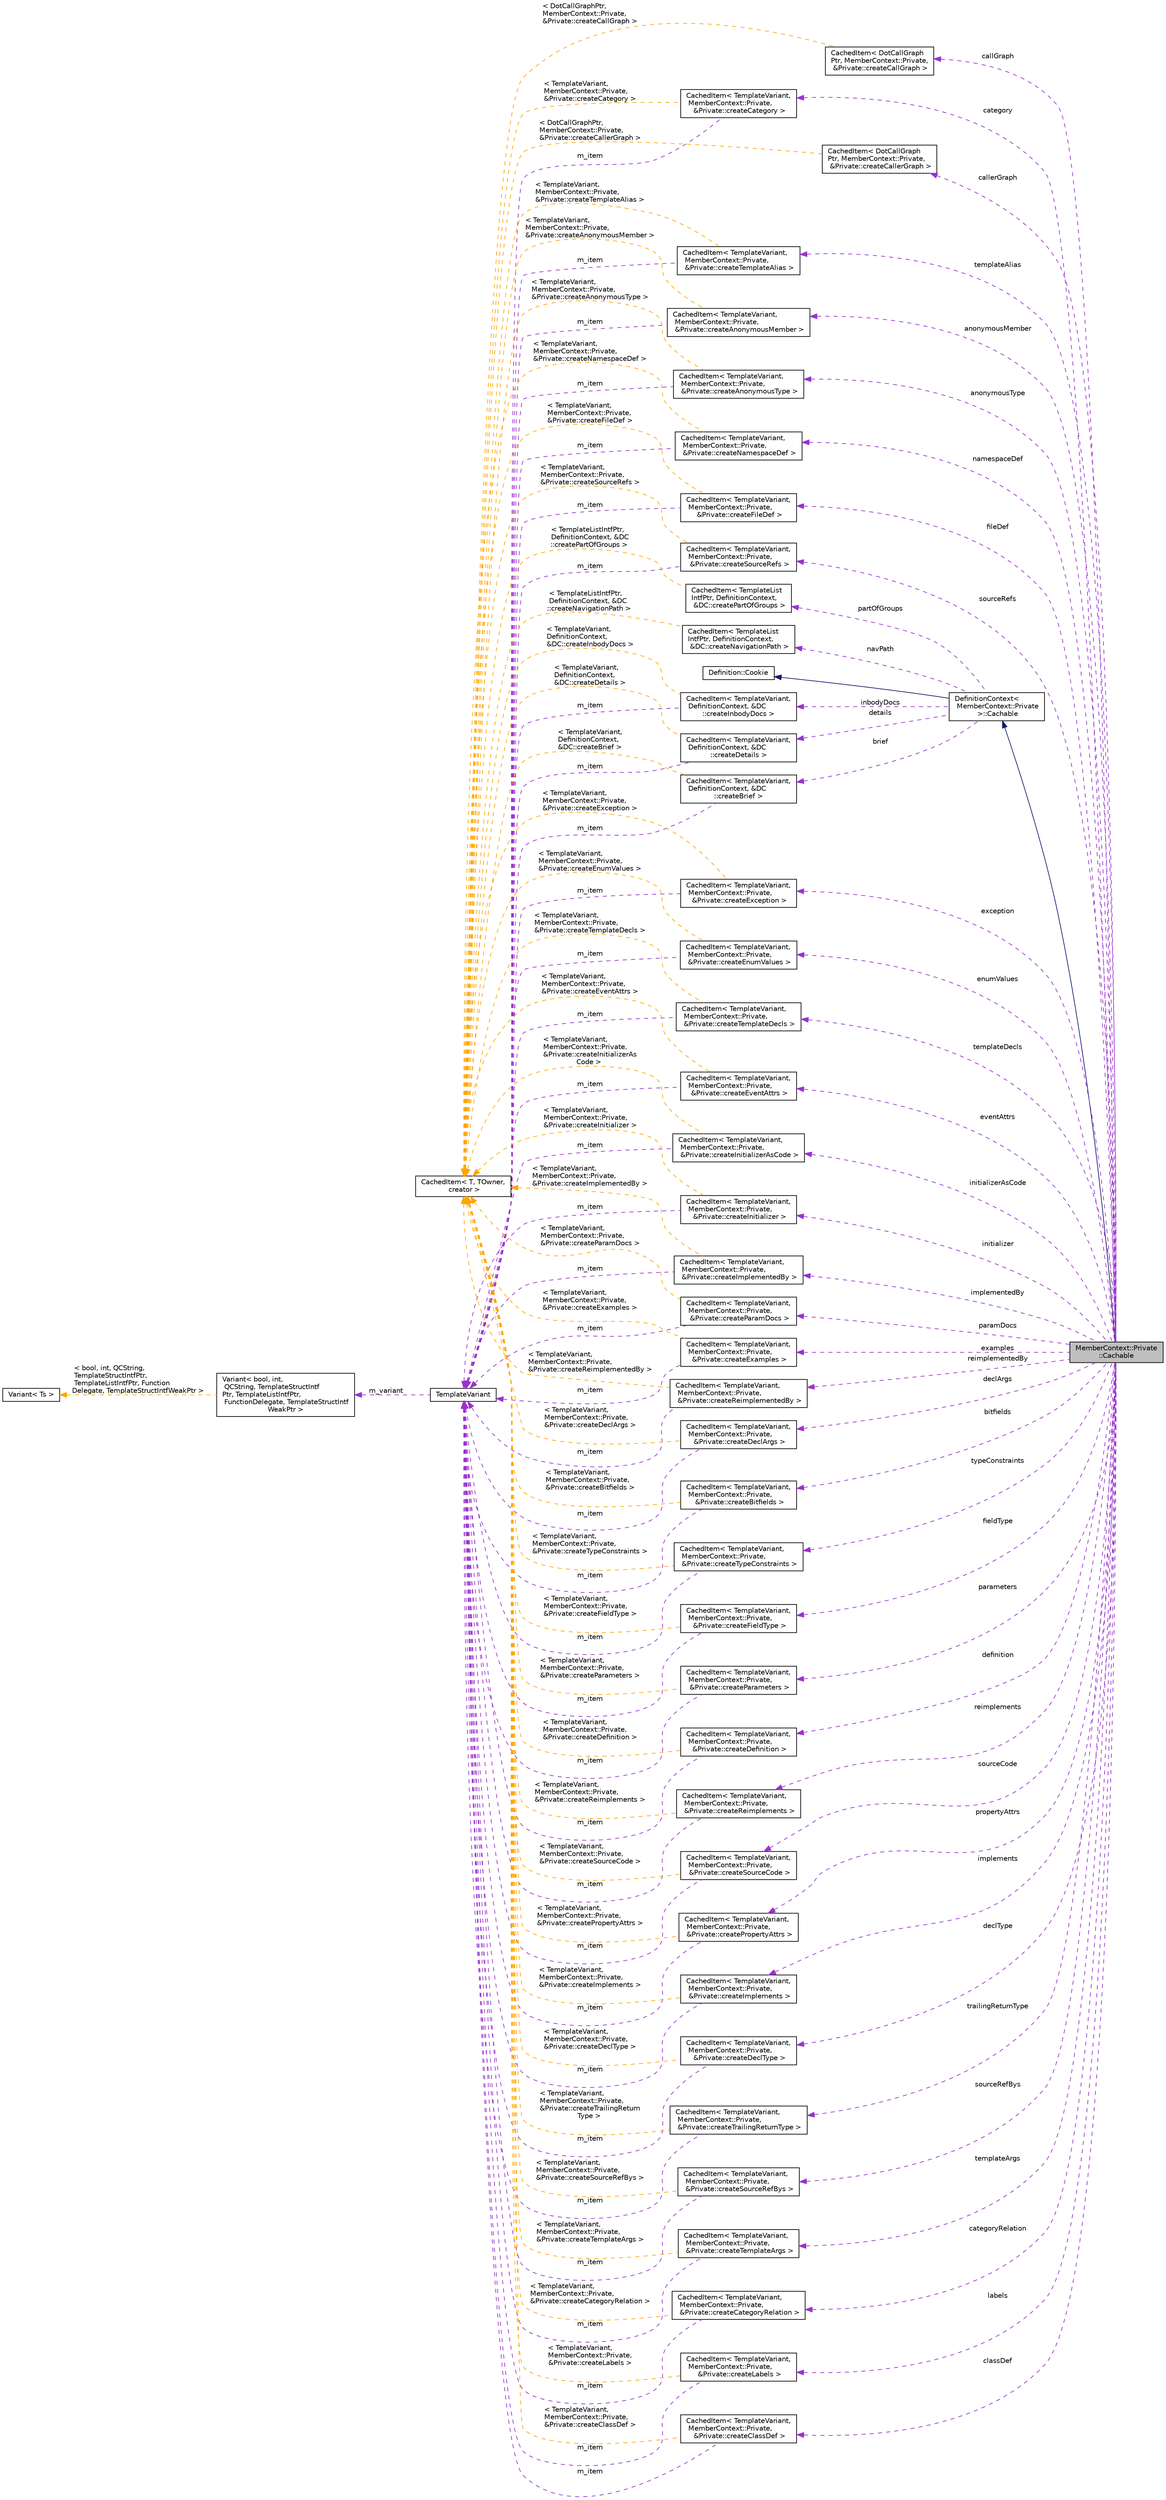 digraph "MemberContext::Private::Cachable"
{
 // INTERACTIVE_SVG=YES
 // LATEX_PDF_SIZE
  edge [fontname="Helvetica",fontsize="10",labelfontname="Helvetica",labelfontsize="10"];
  node [fontname="Helvetica",fontsize="10",shape=record];
  rankdir="LR";
  Node1 [label="MemberContext::Private\l::Cachable",height=0.2,width=0.4,color="black", fillcolor="grey75", style="filled", fontcolor="black",tooltip=" "];
  Node2 -> Node1 [dir="back",color="midnightblue",fontsize="10",style="solid",fontname="Helvetica"];
  Node2 [label="DefinitionContext\<\l MemberContext::Private\l \>::Cachable",height=0.2,width=0.4,color="black", fillcolor="white", style="filled",URL="$d9/d7b/struct_definition_context_1_1_cachable.html",tooltip=" "];
  Node3 -> Node2 [dir="back",color="midnightblue",fontsize="10",style="solid",fontname="Helvetica"];
  Node3 [label="Definition::Cookie",height=0.2,width=0.4,color="black", fillcolor="white", style="filled",URL="$d1/d2f/struct_definition_1_1_cookie.html",tooltip=" "];
  Node4 -> Node2 [dir="back",color="darkorchid3",fontsize="10",style="dashed",label=" details" ,fontname="Helvetica"];
  Node4 [label="CachedItem\< TemplateVariant,\l DefinitionContext, &DC\l::createDetails \>",height=0.2,width=0.4,color="black", fillcolor="white", style="filled",URL="$d7/dc1/class_cached_item.html",tooltip=" "];
  Node5 -> Node4 [dir="back",color="darkorchid3",fontsize="10",style="dashed",label=" m_item" ,fontname="Helvetica"];
  Node5 [label="TemplateVariant",height=0.2,width=0.4,color="black", fillcolor="white", style="filled",URL="$d1/dba/class_template_variant.html",tooltip="Variant type which can hold one value of a fixed set of types."];
  Node6 -> Node5 [dir="back",color="darkorchid3",fontsize="10",style="dashed",label=" m_variant" ,fontname="Helvetica"];
  Node6 [label="Variant\< bool, int,\l QCString, TemplateStructIntf\lPtr, TemplateListIntfPtr,\l FunctionDelegate, TemplateStructIntf\lWeakPtr \>",height=0.2,width=0.4,color="black", fillcolor="white", style="filled",URL="$de/d1e/struct_variant.html",tooltip=" "];
  Node7 -> Node6 [dir="back",color="orange",fontsize="10",style="dashed",label=" \< bool, int, QCString,\l TemplateStructIntfPtr,\l TemplateListIntfPtr, Function\lDelegate, TemplateStructIntfWeakPtr \>" ,fontname="Helvetica"];
  Node7 [label="Variant\< Ts \>",height=0.2,width=0.4,color="black", fillcolor="white", style="filled",URL="$de/d1e/struct_variant.html",tooltip="Implementation of a variant container (similar to C++17's std::variant)."];
  Node8 -> Node4 [dir="back",color="orange",fontsize="10",style="dashed",label=" \< TemplateVariant,\l DefinitionContext,\l &DC::createDetails \>" ,fontname="Helvetica"];
  Node8 [label="CachedItem\< T, TOwner,\l creator \>",height=0.2,width=0.4,color="black", fillcolor="white", style="filled",URL="$d7/dc1/class_cached_item.html",tooltip="Wrapper for data that needs to be cached."];
  Node9 -> Node2 [dir="back",color="darkorchid3",fontsize="10",style="dashed",label=" brief" ,fontname="Helvetica"];
  Node9 [label="CachedItem\< TemplateVariant,\l DefinitionContext, &DC\l::createBrief \>",height=0.2,width=0.4,color="black", fillcolor="white", style="filled",URL="$d7/dc1/class_cached_item.html",tooltip=" "];
  Node5 -> Node9 [dir="back",color="darkorchid3",fontsize="10",style="dashed",label=" m_item" ,fontname="Helvetica"];
  Node8 -> Node9 [dir="back",color="orange",fontsize="10",style="dashed",label=" \< TemplateVariant,\l DefinitionContext,\l &DC::createBrief \>" ,fontname="Helvetica"];
  Node10 -> Node2 [dir="back",color="darkorchid3",fontsize="10",style="dashed",label=" navPath" ,fontname="Helvetica"];
  Node10 [label="CachedItem\< TemplateList\lIntfPtr, DefinitionContext,\l &DC::createNavigationPath \>",height=0.2,width=0.4,color="black", fillcolor="white", style="filled",URL="$d7/dc1/class_cached_item.html",tooltip=" "];
  Node8 -> Node10 [dir="back",color="orange",fontsize="10",style="dashed",label=" \< TemplateListIntfPtr,\l DefinitionContext, &DC\l::createNavigationPath \>" ,fontname="Helvetica"];
  Node11 -> Node2 [dir="back",color="darkorchid3",fontsize="10",style="dashed",label=" partOfGroups" ,fontname="Helvetica"];
  Node11 [label="CachedItem\< TemplateList\lIntfPtr, DefinitionContext,\l &DC::createPartOfGroups \>",height=0.2,width=0.4,color="black", fillcolor="white", style="filled",URL="$d7/dc1/class_cached_item.html",tooltip=" "];
  Node8 -> Node11 [dir="back",color="orange",fontsize="10",style="dashed",label=" \< TemplateListIntfPtr,\l DefinitionContext, &DC\l::createPartOfGroups \>" ,fontname="Helvetica"];
  Node12 -> Node2 [dir="back",color="darkorchid3",fontsize="10",style="dashed",label=" inbodyDocs" ,fontname="Helvetica"];
  Node12 [label="CachedItem\< TemplateVariant,\l DefinitionContext, &DC\l::createInbodyDocs \>",height=0.2,width=0.4,color="black", fillcolor="white", style="filled",URL="$d7/dc1/class_cached_item.html",tooltip=" "];
  Node5 -> Node12 [dir="back",color="darkorchid3",fontsize="10",style="dashed",label=" m_item" ,fontname="Helvetica"];
  Node8 -> Node12 [dir="back",color="orange",fontsize="10",style="dashed",label=" \< TemplateVariant,\l DefinitionContext,\l &DC::createInbodyDocs \>" ,fontname="Helvetica"];
  Node13 -> Node1 [dir="back",color="darkorchid3",fontsize="10",style="dashed",label=" anonymousMember" ,fontname="Helvetica"];
  Node13 [label="CachedItem\< TemplateVariant,\l MemberContext::Private,\l &Private::createAnonymousMember \>",height=0.2,width=0.4,color="black", fillcolor="white", style="filled",URL="$d7/dc1/class_cached_item.html",tooltip=" "];
  Node5 -> Node13 [dir="back",color="darkorchid3",fontsize="10",style="dashed",label=" m_item" ,fontname="Helvetica"];
  Node8 -> Node13 [dir="back",color="orange",fontsize="10",style="dashed",label=" \< TemplateVariant,\l MemberContext::Private,\l &Private::createAnonymousMember \>" ,fontname="Helvetica"];
  Node14 -> Node1 [dir="back",color="darkorchid3",fontsize="10",style="dashed",label=" fileDef" ,fontname="Helvetica"];
  Node14 [label="CachedItem\< TemplateVariant,\l MemberContext::Private,\l &Private::createFileDef \>",height=0.2,width=0.4,color="black", fillcolor="white", style="filled",URL="$d7/dc1/class_cached_item.html",tooltip=" "];
  Node5 -> Node14 [dir="back",color="darkorchid3",fontsize="10",style="dashed",label=" m_item" ,fontname="Helvetica"];
  Node8 -> Node14 [dir="back",color="orange",fontsize="10",style="dashed",label=" \< TemplateVariant,\l MemberContext::Private,\l &Private::createFileDef \>" ,fontname="Helvetica"];
  Node15 -> Node1 [dir="back",color="darkorchid3",fontsize="10",style="dashed",label=" sourceRefs" ,fontname="Helvetica"];
  Node15 [label="CachedItem\< TemplateVariant,\l MemberContext::Private,\l &Private::createSourceRefs \>",height=0.2,width=0.4,color="black", fillcolor="white", style="filled",URL="$d7/dc1/class_cached_item.html",tooltip=" "];
  Node5 -> Node15 [dir="back",color="darkorchid3",fontsize="10",style="dashed",label=" m_item" ,fontname="Helvetica"];
  Node8 -> Node15 [dir="back",color="orange",fontsize="10",style="dashed",label=" \< TemplateVariant,\l MemberContext::Private,\l &Private::createSourceRefs \>" ,fontname="Helvetica"];
  Node16 -> Node1 [dir="back",color="darkorchid3",fontsize="10",style="dashed",label=" paramDocs" ,fontname="Helvetica"];
  Node16 [label="CachedItem\< TemplateVariant,\l MemberContext::Private,\l &Private::createParamDocs \>",height=0.2,width=0.4,color="black", fillcolor="white", style="filled",URL="$d7/dc1/class_cached_item.html",tooltip=" "];
  Node5 -> Node16 [dir="back",color="darkorchid3",fontsize="10",style="dashed",label=" m_item" ,fontname="Helvetica"];
  Node8 -> Node16 [dir="back",color="orange",fontsize="10",style="dashed",label=" \< TemplateVariant,\l MemberContext::Private,\l &Private::createParamDocs \>" ,fontname="Helvetica"];
  Node17 -> Node1 [dir="back",color="darkorchid3",fontsize="10",style="dashed",label=" exception" ,fontname="Helvetica"];
  Node17 [label="CachedItem\< TemplateVariant,\l MemberContext::Private,\l &Private::createException \>",height=0.2,width=0.4,color="black", fillcolor="white", style="filled",URL="$d7/dc1/class_cached_item.html",tooltip=" "];
  Node5 -> Node17 [dir="back",color="darkorchid3",fontsize="10",style="dashed",label=" m_item" ,fontname="Helvetica"];
  Node8 -> Node17 [dir="back",color="orange",fontsize="10",style="dashed",label=" \< TemplateVariant,\l MemberContext::Private,\l &Private::createException \>" ,fontname="Helvetica"];
  Node18 -> Node1 [dir="back",color="darkorchid3",fontsize="10",style="dashed",label=" trailingReturnType" ,fontname="Helvetica"];
  Node18 [label="CachedItem\< TemplateVariant,\l MemberContext::Private,\l &Private::createTrailingReturnType \>",height=0.2,width=0.4,color="black", fillcolor="white", style="filled",URL="$d7/dc1/class_cached_item.html",tooltip=" "];
  Node5 -> Node18 [dir="back",color="darkorchid3",fontsize="10",style="dashed",label=" m_item" ,fontname="Helvetica"];
  Node8 -> Node18 [dir="back",color="orange",fontsize="10",style="dashed",label=" \< TemplateVariant,\l MemberContext::Private,\l &Private::createTrailingReturn\lType \>" ,fontname="Helvetica"];
  Node19 -> Node1 [dir="back",color="darkorchid3",fontsize="10",style="dashed",label=" propertyAttrs" ,fontname="Helvetica"];
  Node19 [label="CachedItem\< TemplateVariant,\l MemberContext::Private,\l &Private::createPropertyAttrs \>",height=0.2,width=0.4,color="black", fillcolor="white", style="filled",URL="$d7/dc1/class_cached_item.html",tooltip=" "];
  Node5 -> Node19 [dir="back",color="darkorchid3",fontsize="10",style="dashed",label=" m_item" ,fontname="Helvetica"];
  Node8 -> Node19 [dir="back",color="orange",fontsize="10",style="dashed",label=" \< TemplateVariant,\l MemberContext::Private,\l &Private::createPropertyAttrs \>" ,fontname="Helvetica"];
  Node20 -> Node1 [dir="back",color="darkorchid3",fontsize="10",style="dashed",label=" templateAlias" ,fontname="Helvetica"];
  Node20 [label="CachedItem\< TemplateVariant,\l MemberContext::Private,\l &Private::createTemplateAlias \>",height=0.2,width=0.4,color="black", fillcolor="white", style="filled",URL="$d7/dc1/class_cached_item.html",tooltip=" "];
  Node5 -> Node20 [dir="back",color="darkorchid3",fontsize="10",style="dashed",label=" m_item" ,fontname="Helvetica"];
  Node8 -> Node20 [dir="back",color="orange",fontsize="10",style="dashed",label=" \< TemplateVariant,\l MemberContext::Private,\l &Private::createTemplateAlias \>" ,fontname="Helvetica"];
  Node21 -> Node1 [dir="back",color="darkorchid3",fontsize="10",style="dashed",label=" implementedBy" ,fontname="Helvetica"];
  Node21 [label="CachedItem\< TemplateVariant,\l MemberContext::Private,\l &Private::createImplementedBy \>",height=0.2,width=0.4,color="black", fillcolor="white", style="filled",URL="$d7/dc1/class_cached_item.html",tooltip=" "];
  Node5 -> Node21 [dir="back",color="darkorchid3",fontsize="10",style="dashed",label=" m_item" ,fontname="Helvetica"];
  Node8 -> Node21 [dir="back",color="orange",fontsize="10",style="dashed",label=" \< TemplateVariant,\l MemberContext::Private,\l &Private::createImplementedBy \>" ,fontname="Helvetica"];
  Node22 -> Node1 [dir="back",color="darkorchid3",fontsize="10",style="dashed",label=" namespaceDef" ,fontname="Helvetica"];
  Node22 [label="CachedItem\< TemplateVariant,\l MemberContext::Private,\l &Private::createNamespaceDef \>",height=0.2,width=0.4,color="black", fillcolor="white", style="filled",URL="$d7/dc1/class_cached_item.html",tooltip=" "];
  Node5 -> Node22 [dir="back",color="darkorchid3",fontsize="10",style="dashed",label=" m_item" ,fontname="Helvetica"];
  Node8 -> Node22 [dir="back",color="orange",fontsize="10",style="dashed",label=" \< TemplateVariant,\l MemberContext::Private,\l &Private::createNamespaceDef \>" ,fontname="Helvetica"];
  Node23 -> Node1 [dir="back",color="darkorchid3",fontsize="10",style="dashed",label=" initializer" ,fontname="Helvetica"];
  Node23 [label="CachedItem\< TemplateVariant,\l MemberContext::Private,\l &Private::createInitializer \>",height=0.2,width=0.4,color="black", fillcolor="white", style="filled",URL="$d7/dc1/class_cached_item.html",tooltip=" "];
  Node5 -> Node23 [dir="back",color="darkorchid3",fontsize="10",style="dashed",label=" m_item" ,fontname="Helvetica"];
  Node8 -> Node23 [dir="back",color="orange",fontsize="10",style="dashed",label=" \< TemplateVariant,\l MemberContext::Private,\l &Private::createInitializer \>" ,fontname="Helvetica"];
  Node24 -> Node1 [dir="back",color="darkorchid3",fontsize="10",style="dashed",label=" labels" ,fontname="Helvetica"];
  Node24 [label="CachedItem\< TemplateVariant,\l MemberContext::Private,\l &Private::createLabels \>",height=0.2,width=0.4,color="black", fillcolor="white", style="filled",URL="$d7/dc1/class_cached_item.html",tooltip=" "];
  Node5 -> Node24 [dir="back",color="darkorchid3",fontsize="10",style="dashed",label=" m_item" ,fontname="Helvetica"];
  Node8 -> Node24 [dir="back",color="orange",fontsize="10",style="dashed",label=" \< TemplateVariant,\l MemberContext::Private,\l &Private::createLabels \>" ,fontname="Helvetica"];
  Node25 -> Node1 [dir="back",color="darkorchid3",fontsize="10",style="dashed",label=" templateDecls" ,fontname="Helvetica"];
  Node25 [label="CachedItem\< TemplateVariant,\l MemberContext::Private,\l &Private::createTemplateDecls \>",height=0.2,width=0.4,color="black", fillcolor="white", style="filled",URL="$d7/dc1/class_cached_item.html",tooltip=" "];
  Node5 -> Node25 [dir="back",color="darkorchid3",fontsize="10",style="dashed",label=" m_item" ,fontname="Helvetica"];
  Node8 -> Node25 [dir="back",color="orange",fontsize="10",style="dashed",label=" \< TemplateVariant,\l MemberContext::Private,\l &Private::createTemplateDecls \>" ,fontname="Helvetica"];
  Node26 -> Node1 [dir="back",color="darkorchid3",fontsize="10",style="dashed",label=" parameters" ,fontname="Helvetica"];
  Node26 [label="CachedItem\< TemplateVariant,\l MemberContext::Private,\l &Private::createParameters \>",height=0.2,width=0.4,color="black", fillcolor="white", style="filled",URL="$d7/dc1/class_cached_item.html",tooltip=" "];
  Node5 -> Node26 [dir="back",color="darkorchid3",fontsize="10",style="dashed",label=" m_item" ,fontname="Helvetica"];
  Node8 -> Node26 [dir="back",color="orange",fontsize="10",style="dashed",label=" \< TemplateVariant,\l MemberContext::Private,\l &Private::createParameters \>" ,fontname="Helvetica"];
  Node27 -> Node1 [dir="back",color="darkorchid3",fontsize="10",style="dashed",label=" sourceRefBys" ,fontname="Helvetica"];
  Node27 [label="CachedItem\< TemplateVariant,\l MemberContext::Private,\l &Private::createSourceRefBys \>",height=0.2,width=0.4,color="black", fillcolor="white", style="filled",URL="$d7/dc1/class_cached_item.html",tooltip=" "];
  Node5 -> Node27 [dir="back",color="darkorchid3",fontsize="10",style="dashed",label=" m_item" ,fontname="Helvetica"];
  Node8 -> Node27 [dir="back",color="orange",fontsize="10",style="dashed",label=" \< TemplateVariant,\l MemberContext::Private,\l &Private::createSourceRefBys \>" ,fontname="Helvetica"];
  Node28 -> Node1 [dir="back",color="darkorchid3",fontsize="10",style="dashed",label=" implements" ,fontname="Helvetica"];
  Node28 [label="CachedItem\< TemplateVariant,\l MemberContext::Private,\l &Private::createImplements \>",height=0.2,width=0.4,color="black", fillcolor="white", style="filled",URL="$d7/dc1/class_cached_item.html",tooltip=" "];
  Node5 -> Node28 [dir="back",color="darkorchid3",fontsize="10",style="dashed",label=" m_item" ,fontname="Helvetica"];
  Node8 -> Node28 [dir="back",color="orange",fontsize="10",style="dashed",label=" \< TemplateVariant,\l MemberContext::Private,\l &Private::createImplements \>" ,fontname="Helvetica"];
  Node29 -> Node1 [dir="back",color="darkorchid3",fontsize="10",style="dashed",label=" eventAttrs" ,fontname="Helvetica"];
  Node29 [label="CachedItem\< TemplateVariant,\l MemberContext::Private,\l &Private::createEventAttrs \>",height=0.2,width=0.4,color="black", fillcolor="white", style="filled",URL="$d7/dc1/class_cached_item.html",tooltip=" "];
  Node5 -> Node29 [dir="back",color="darkorchid3",fontsize="10",style="dashed",label=" m_item" ,fontname="Helvetica"];
  Node8 -> Node29 [dir="back",color="orange",fontsize="10",style="dashed",label=" \< TemplateVariant,\l MemberContext::Private,\l &Private::createEventAttrs \>" ,fontname="Helvetica"];
  Node30 -> Node1 [dir="back",color="darkorchid3",fontsize="10",style="dashed",label=" bitfields" ,fontname="Helvetica"];
  Node30 [label="CachedItem\< TemplateVariant,\l MemberContext::Private,\l &Private::createBitfields \>",height=0.2,width=0.4,color="black", fillcolor="white", style="filled",URL="$d7/dc1/class_cached_item.html",tooltip=" "];
  Node5 -> Node30 [dir="back",color="darkorchid3",fontsize="10",style="dashed",label=" m_item" ,fontname="Helvetica"];
  Node8 -> Node30 [dir="back",color="orange",fontsize="10",style="dashed",label=" \< TemplateVariant,\l MemberContext::Private,\l &Private::createBitfields \>" ,fontname="Helvetica"];
  Node31 -> Node1 [dir="back",color="darkorchid3",fontsize="10",style="dashed",label=" sourceCode" ,fontname="Helvetica"];
  Node31 [label="CachedItem\< TemplateVariant,\l MemberContext::Private,\l &Private::createSourceCode \>",height=0.2,width=0.4,color="black", fillcolor="white", style="filled",URL="$d7/dc1/class_cached_item.html",tooltip=" "];
  Node5 -> Node31 [dir="back",color="darkorchid3",fontsize="10",style="dashed",label=" m_item" ,fontname="Helvetica"];
  Node8 -> Node31 [dir="back",color="orange",fontsize="10",style="dashed",label=" \< TemplateVariant,\l MemberContext::Private,\l &Private::createSourceCode \>" ,fontname="Helvetica"];
  Node32 -> Node1 [dir="back",color="darkorchid3",fontsize="10",style="dashed",label=" anonymousType" ,fontname="Helvetica"];
  Node32 [label="CachedItem\< TemplateVariant,\l MemberContext::Private,\l &Private::createAnonymousType \>",height=0.2,width=0.4,color="black", fillcolor="white", style="filled",URL="$d7/dc1/class_cached_item.html",tooltip=" "];
  Node5 -> Node32 [dir="back",color="darkorchid3",fontsize="10",style="dashed",label=" m_item" ,fontname="Helvetica"];
  Node8 -> Node32 [dir="back",color="orange",fontsize="10",style="dashed",label=" \< TemplateVariant,\l MemberContext::Private,\l &Private::createAnonymousType \>" ,fontname="Helvetica"];
  Node33 -> Node1 [dir="back",color="darkorchid3",fontsize="10",style="dashed",label=" examples" ,fontname="Helvetica"];
  Node33 [label="CachedItem\< TemplateVariant,\l MemberContext::Private,\l &Private::createExamples \>",height=0.2,width=0.4,color="black", fillcolor="white", style="filled",URL="$d7/dc1/class_cached_item.html",tooltip=" "];
  Node5 -> Node33 [dir="back",color="darkorchid3",fontsize="10",style="dashed",label=" m_item" ,fontname="Helvetica"];
  Node8 -> Node33 [dir="back",color="orange",fontsize="10",style="dashed",label=" \< TemplateVariant,\l MemberContext::Private,\l &Private::createExamples \>" ,fontname="Helvetica"];
  Node34 -> Node1 [dir="back",color="darkorchid3",fontsize="10",style="dashed",label=" reimplementedBy" ,fontname="Helvetica"];
  Node34 [label="CachedItem\< TemplateVariant,\l MemberContext::Private,\l &Private::createReimplementedBy \>",height=0.2,width=0.4,color="black", fillcolor="white", style="filled",URL="$d7/dc1/class_cached_item.html",tooltip=" "];
  Node5 -> Node34 [dir="back",color="darkorchid3",fontsize="10",style="dashed",label=" m_item" ,fontname="Helvetica"];
  Node8 -> Node34 [dir="back",color="orange",fontsize="10",style="dashed",label=" \< TemplateVariant,\l MemberContext::Private,\l &Private::createReimplementedBy \>" ,fontname="Helvetica"];
  Node35 -> Node1 [dir="back",color="darkorchid3",fontsize="10",style="dashed",label=" reimplements" ,fontname="Helvetica"];
  Node35 [label="CachedItem\< TemplateVariant,\l MemberContext::Private,\l &Private::createReimplements \>",height=0.2,width=0.4,color="black", fillcolor="white", style="filled",URL="$d7/dc1/class_cached_item.html",tooltip=" "];
  Node5 -> Node35 [dir="back",color="darkorchid3",fontsize="10",style="dashed",label=" m_item" ,fontname="Helvetica"];
  Node8 -> Node35 [dir="back",color="orange",fontsize="10",style="dashed",label=" \< TemplateVariant,\l MemberContext::Private,\l &Private::createReimplements \>" ,fontname="Helvetica"];
  Node36 -> Node1 [dir="back",color="darkorchid3",fontsize="10",style="dashed",label=" classDef" ,fontname="Helvetica"];
  Node36 [label="CachedItem\< TemplateVariant,\l MemberContext::Private,\l &Private::createClassDef \>",height=0.2,width=0.4,color="black", fillcolor="white", style="filled",URL="$d7/dc1/class_cached_item.html",tooltip=" "];
  Node5 -> Node36 [dir="back",color="darkorchid3",fontsize="10",style="dashed",label=" m_item" ,fontname="Helvetica"];
  Node8 -> Node36 [dir="back",color="orange",fontsize="10",style="dashed",label=" \< TemplateVariant,\l MemberContext::Private,\l &Private::createClassDef \>" ,fontname="Helvetica"];
  Node37 -> Node1 [dir="back",color="darkorchid3",fontsize="10",style="dashed",label=" initializerAsCode" ,fontname="Helvetica"];
  Node37 [label="CachedItem\< TemplateVariant,\l MemberContext::Private,\l &Private::createInitializerAsCode \>",height=0.2,width=0.4,color="black", fillcolor="white", style="filled",URL="$d7/dc1/class_cached_item.html",tooltip=" "];
  Node5 -> Node37 [dir="back",color="darkorchid3",fontsize="10",style="dashed",label=" m_item" ,fontname="Helvetica"];
  Node8 -> Node37 [dir="back",color="orange",fontsize="10",style="dashed",label=" \< TemplateVariant,\l MemberContext::Private,\l &Private::createInitializerAs\lCode \>" ,fontname="Helvetica"];
  Node38 -> Node1 [dir="back",color="darkorchid3",fontsize="10",style="dashed",label=" callerGraph" ,fontname="Helvetica"];
  Node38 [label="CachedItem\< DotCallGraph\lPtr, MemberContext::Private,\l &Private::createCallerGraph \>",height=0.2,width=0.4,color="black", fillcolor="white", style="filled",URL="$d7/dc1/class_cached_item.html",tooltip=" "];
  Node8 -> Node38 [dir="back",color="orange",fontsize="10",style="dashed",label=" \< DotCallGraphPtr,\l MemberContext::Private,\l &Private::createCallerGraph \>" ,fontname="Helvetica"];
  Node39 -> Node1 [dir="back",color="darkorchid3",fontsize="10",style="dashed",label=" declType" ,fontname="Helvetica"];
  Node39 [label="CachedItem\< TemplateVariant,\l MemberContext::Private,\l &Private::createDeclType \>",height=0.2,width=0.4,color="black", fillcolor="white", style="filled",URL="$d7/dc1/class_cached_item.html",tooltip=" "];
  Node5 -> Node39 [dir="back",color="darkorchid3",fontsize="10",style="dashed",label=" m_item" ,fontname="Helvetica"];
  Node8 -> Node39 [dir="back",color="orange",fontsize="10",style="dashed",label=" \< TemplateVariant,\l MemberContext::Private,\l &Private::createDeclType \>" ,fontname="Helvetica"];
  Node40 -> Node1 [dir="back",color="darkorchid3",fontsize="10",style="dashed",label=" callGraph" ,fontname="Helvetica"];
  Node40 [label="CachedItem\< DotCallGraph\lPtr, MemberContext::Private,\l &Private::createCallGraph \>",height=0.2,width=0.4,color="black", fillcolor="white", style="filled",URL="$d7/dc1/class_cached_item.html",tooltip=" "];
  Node8 -> Node40 [dir="back",color="orange",fontsize="10",style="dashed",label=" \< DotCallGraphPtr,\l MemberContext::Private,\l &Private::createCallGraph \>" ,fontname="Helvetica"];
  Node41 -> Node1 [dir="back",color="darkorchid3",fontsize="10",style="dashed",label=" templateArgs" ,fontname="Helvetica"];
  Node41 [label="CachedItem\< TemplateVariant,\l MemberContext::Private,\l &Private::createTemplateArgs \>",height=0.2,width=0.4,color="black", fillcolor="white", style="filled",URL="$d7/dc1/class_cached_item.html",tooltip=" "];
  Node5 -> Node41 [dir="back",color="darkorchid3",fontsize="10",style="dashed",label=" m_item" ,fontname="Helvetica"];
  Node8 -> Node41 [dir="back",color="orange",fontsize="10",style="dashed",label=" \< TemplateVariant,\l MemberContext::Private,\l &Private::createTemplateArgs \>" ,fontname="Helvetica"];
  Node42 -> Node1 [dir="back",color="darkorchid3",fontsize="10",style="dashed",label=" fieldType" ,fontname="Helvetica"];
  Node42 [label="CachedItem\< TemplateVariant,\l MemberContext::Private,\l &Private::createFieldType \>",height=0.2,width=0.4,color="black", fillcolor="white", style="filled",URL="$d7/dc1/class_cached_item.html",tooltip=" "];
  Node5 -> Node42 [dir="back",color="darkorchid3",fontsize="10",style="dashed",label=" m_item" ,fontname="Helvetica"];
  Node8 -> Node42 [dir="back",color="orange",fontsize="10",style="dashed",label=" \< TemplateVariant,\l MemberContext::Private,\l &Private::createFieldType \>" ,fontname="Helvetica"];
  Node43 -> Node1 [dir="back",color="darkorchid3",fontsize="10",style="dashed",label=" typeConstraints" ,fontname="Helvetica"];
  Node43 [label="CachedItem\< TemplateVariant,\l MemberContext::Private,\l &Private::createTypeConstraints \>",height=0.2,width=0.4,color="black", fillcolor="white", style="filled",URL="$d7/dc1/class_cached_item.html",tooltip=" "];
  Node5 -> Node43 [dir="back",color="darkorchid3",fontsize="10",style="dashed",label=" m_item" ,fontname="Helvetica"];
  Node8 -> Node43 [dir="back",color="orange",fontsize="10",style="dashed",label=" \< TemplateVariant,\l MemberContext::Private,\l &Private::createTypeConstraints \>" ,fontname="Helvetica"];
  Node44 -> Node1 [dir="back",color="darkorchid3",fontsize="10",style="dashed",label=" categoryRelation" ,fontname="Helvetica"];
  Node44 [label="CachedItem\< TemplateVariant,\l MemberContext::Private,\l &Private::createCategoryRelation \>",height=0.2,width=0.4,color="black", fillcolor="white", style="filled",URL="$d7/dc1/class_cached_item.html",tooltip=" "];
  Node5 -> Node44 [dir="back",color="darkorchid3",fontsize="10",style="dashed",label=" m_item" ,fontname="Helvetica"];
  Node8 -> Node44 [dir="back",color="orange",fontsize="10",style="dashed",label=" \< TemplateVariant,\l MemberContext::Private,\l &Private::createCategoryRelation \>" ,fontname="Helvetica"];
  Node45 -> Node1 [dir="back",color="darkorchid3",fontsize="10",style="dashed",label=" category" ,fontname="Helvetica"];
  Node45 [label="CachedItem\< TemplateVariant,\l MemberContext::Private,\l &Private::createCategory \>",height=0.2,width=0.4,color="black", fillcolor="white", style="filled",URL="$d7/dc1/class_cached_item.html",tooltip=" "];
  Node5 -> Node45 [dir="back",color="darkorchid3",fontsize="10",style="dashed",label=" m_item" ,fontname="Helvetica"];
  Node8 -> Node45 [dir="back",color="orange",fontsize="10",style="dashed",label=" \< TemplateVariant,\l MemberContext::Private,\l &Private::createCategory \>" ,fontname="Helvetica"];
  Node46 -> Node1 [dir="back",color="darkorchid3",fontsize="10",style="dashed",label=" enumValues" ,fontname="Helvetica"];
  Node46 [label="CachedItem\< TemplateVariant,\l MemberContext::Private,\l &Private::createEnumValues \>",height=0.2,width=0.4,color="black", fillcolor="white", style="filled",URL="$d7/dc1/class_cached_item.html",tooltip=" "];
  Node5 -> Node46 [dir="back",color="darkorchid3",fontsize="10",style="dashed",label=" m_item" ,fontname="Helvetica"];
  Node8 -> Node46 [dir="back",color="orange",fontsize="10",style="dashed",label=" \< TemplateVariant,\l MemberContext::Private,\l &Private::createEnumValues \>" ,fontname="Helvetica"];
  Node47 -> Node1 [dir="back",color="darkorchid3",fontsize="10",style="dashed",label=" declArgs" ,fontname="Helvetica"];
  Node47 [label="CachedItem\< TemplateVariant,\l MemberContext::Private,\l &Private::createDeclArgs \>",height=0.2,width=0.4,color="black", fillcolor="white", style="filled",URL="$d7/dc1/class_cached_item.html",tooltip=" "];
  Node5 -> Node47 [dir="back",color="darkorchid3",fontsize="10",style="dashed",label=" m_item" ,fontname="Helvetica"];
  Node8 -> Node47 [dir="back",color="orange",fontsize="10",style="dashed",label=" \< TemplateVariant,\l MemberContext::Private,\l &Private::createDeclArgs \>" ,fontname="Helvetica"];
  Node48 -> Node1 [dir="back",color="darkorchid3",fontsize="10",style="dashed",label=" definition" ,fontname="Helvetica"];
  Node48 [label="CachedItem\< TemplateVariant,\l MemberContext::Private,\l &Private::createDefinition \>",height=0.2,width=0.4,color="black", fillcolor="white", style="filled",URL="$d7/dc1/class_cached_item.html",tooltip=" "];
  Node5 -> Node48 [dir="back",color="darkorchid3",fontsize="10",style="dashed",label=" m_item" ,fontname="Helvetica"];
  Node8 -> Node48 [dir="back",color="orange",fontsize="10",style="dashed",label=" \< TemplateVariant,\l MemberContext::Private,\l &Private::createDefinition \>" ,fontname="Helvetica"];
}
